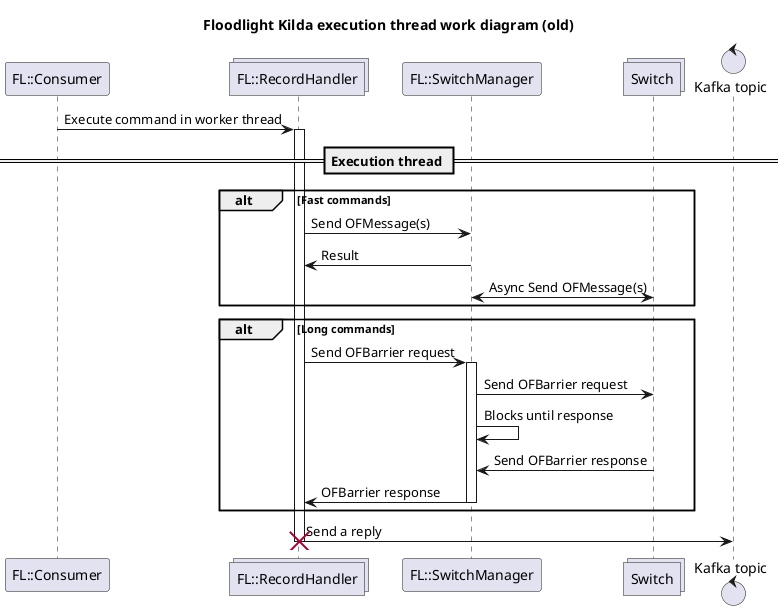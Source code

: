 @startuml
title Floodlight Kilda execution thread work diagram (old)

participant "FL::Consumer" as Consumer
collections "FL::RecordHandler" as RecordHandler
participant "FL::SwitchManager" as SwitchManager
collections Switch
control "Kafka topic" as Kafka

Consumer -> RecordHandler: Execute command in worker thread

== Execution thread ==

activate RecordHandler

alt Fast commands
    RecordHandler -> SwitchManager : Send OFMessage(s)
    SwitchManager -> RecordHandler : Result
    SwitchManager <-> Switch : Async Send OFMessage(s)
end

alt Long commands
    RecordHandler -> SwitchManager : Send OFBarrier request
    activate SwitchManager
    SwitchManager -> Switch : Send OFBarrier request
    SwitchManager -> SwitchManager : Blocks until response
    Switch -> SwitchManager : Send OFBarrier response
    SwitchManager -> RecordHandler : OFBarrier response
    deactivate SwitchManager
end

RecordHandler -> Kafka : Send a reply
deactivate RecordHandler
destroy RecordHandler
@enduml
